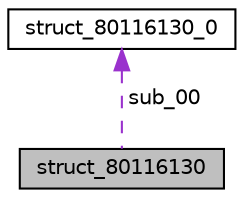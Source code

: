 digraph "struct_80116130"
{
 // LATEX_PDF_SIZE
  edge [fontname="Helvetica",fontsize="10",labelfontname="Helvetica",labelfontsize="10"];
  node [fontname="Helvetica",fontsize="10",shape=record];
  Node1 [label="struct_80116130",height=0.2,width=0.4,color="black", fillcolor="grey75", style="filled", fontcolor="black",tooltip=" "];
  Node2 -> Node1 [dir="back",color="darkorchid3",fontsize="10",style="dashed",label=" sub_00" ,fontname="Helvetica"];
  Node2 [label="struct_80116130_0",height=0.2,width=0.4,color="black", fillcolor="white", style="filled",URL="$d0/dae/structstruct__80116130__0.html",tooltip=" "];
}
